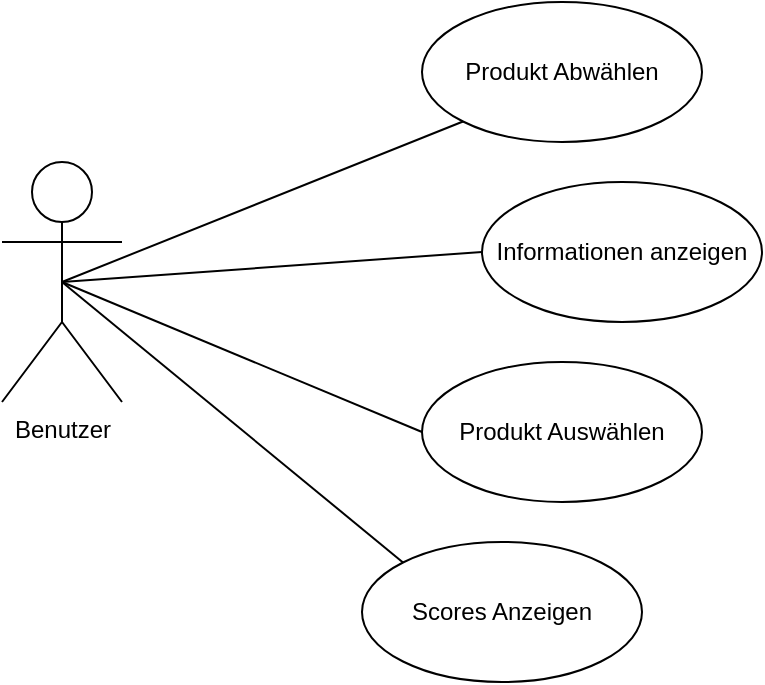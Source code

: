 <mxfile version="24.3.0" type="device">
  <diagram name="Seite-1" id="tXNrXc6Ny8n2_g2PpTBu">
    <mxGraphModel dx="1050" dy="557" grid="1" gridSize="10" guides="1" tooltips="1" connect="1" arrows="1" fold="1" page="1" pageScale="1" pageWidth="827" pageHeight="1169" math="0" shadow="0">
      <root>
        <mxCell id="0" />
        <mxCell id="1" parent="0" />
        <mxCell id="gEa0B9AiSsyNcpvKk_ao-1" value="Benutzer" style="shape=umlActor;verticalLabelPosition=bottom;verticalAlign=top;html=1;" parent="1" vertex="1">
          <mxGeometry x="90" y="160" width="60" height="120" as="geometry" />
        </mxCell>
        <mxCell id="gEa0B9AiSsyNcpvKk_ao-5" value="Produkt Auswählen" style="ellipse;whiteSpace=wrap;html=1;" parent="1" vertex="1">
          <mxGeometry x="300" y="260" width="140" height="70" as="geometry" />
        </mxCell>
        <mxCell id="gEa0B9AiSsyNcpvKk_ao-6" value="Produkt Abwählen" style="ellipse;whiteSpace=wrap;html=1;" parent="1" vertex="1">
          <mxGeometry x="300" y="80" width="140" height="70" as="geometry" />
        </mxCell>
        <mxCell id="gEa0B9AiSsyNcpvKk_ao-8" value="Scores Anzeigen" style="ellipse;whiteSpace=wrap;html=1;" parent="1" vertex="1">
          <mxGeometry x="270" y="350" width="140" height="70" as="geometry" />
        </mxCell>
        <mxCell id="gEa0B9AiSsyNcpvKk_ao-9" value="Informationen anzeigen" style="ellipse;whiteSpace=wrap;html=1;" parent="1" vertex="1">
          <mxGeometry x="330" y="170" width="140" height="70" as="geometry" />
        </mxCell>
        <mxCell id="gEa0B9AiSsyNcpvKk_ao-25" value="" style="endArrow=none;html=1;rounded=0;entryX=0;entryY=1;entryDx=0;entryDy=0;exitX=0.5;exitY=0.5;exitDx=0;exitDy=0;exitPerimeter=0;" parent="1" source="gEa0B9AiSsyNcpvKk_ao-1" target="gEa0B9AiSsyNcpvKk_ao-6" edge="1">
          <mxGeometry width="50" height="50" relative="1" as="geometry">
            <mxPoint y="300" as="sourcePoint" />
            <mxPoint x="50" y="250" as="targetPoint" />
          </mxGeometry>
        </mxCell>
        <mxCell id="gEa0B9AiSsyNcpvKk_ao-26" value="" style="endArrow=none;html=1;rounded=0;entryX=0;entryY=0.5;entryDx=0;entryDy=0;exitX=0.5;exitY=0.5;exitDx=0;exitDy=0;exitPerimeter=0;" parent="1" source="gEa0B9AiSsyNcpvKk_ao-1" target="gEa0B9AiSsyNcpvKk_ao-9" edge="1">
          <mxGeometry width="50" height="50" relative="1" as="geometry">
            <mxPoint x="130" y="230" as="sourcePoint" />
            <mxPoint x="251" y="150" as="targetPoint" />
          </mxGeometry>
        </mxCell>
        <mxCell id="gEa0B9AiSsyNcpvKk_ao-27" value="" style="endArrow=none;html=1;rounded=0;entryX=0;entryY=0.5;entryDx=0;entryDy=0;exitX=0.5;exitY=0.5;exitDx=0;exitDy=0;exitPerimeter=0;" parent="1" source="gEa0B9AiSsyNcpvKk_ao-1" target="gEa0B9AiSsyNcpvKk_ao-5" edge="1">
          <mxGeometry width="50" height="50" relative="1" as="geometry">
            <mxPoint x="140" y="240" as="sourcePoint" />
            <mxPoint x="261" y="160" as="targetPoint" />
          </mxGeometry>
        </mxCell>
        <mxCell id="gEa0B9AiSsyNcpvKk_ao-28" value="" style="endArrow=none;html=1;rounded=0;entryX=0;entryY=0;entryDx=0;entryDy=0;exitX=0.5;exitY=0.5;exitDx=0;exitDy=0;exitPerimeter=0;" parent="1" source="gEa0B9AiSsyNcpvKk_ao-1" target="gEa0B9AiSsyNcpvKk_ao-8" edge="1">
          <mxGeometry width="50" height="50" relative="1" as="geometry">
            <mxPoint x="150" y="250" as="sourcePoint" />
            <mxPoint x="271" y="170" as="targetPoint" />
          </mxGeometry>
        </mxCell>
      </root>
    </mxGraphModel>
  </diagram>
</mxfile>
